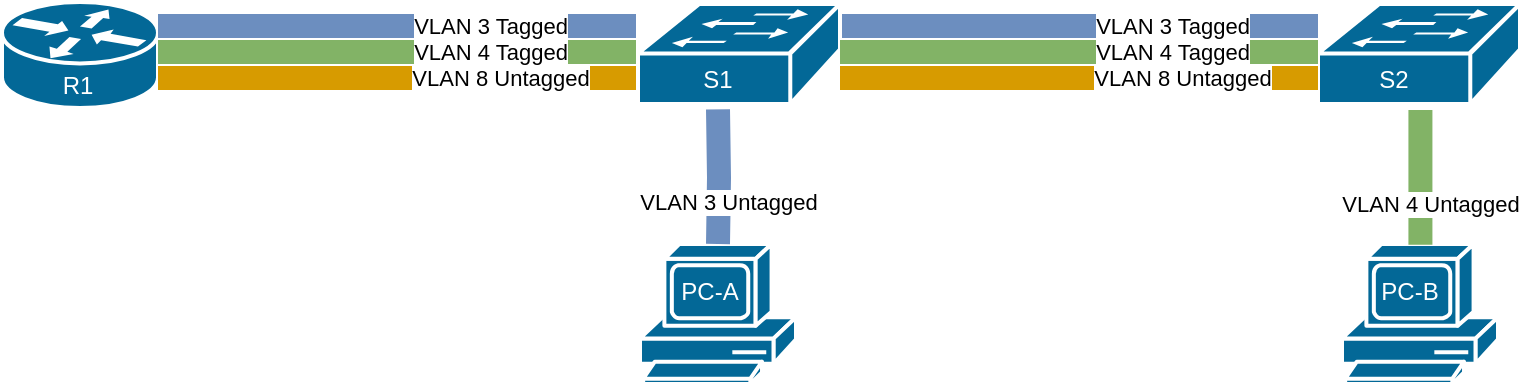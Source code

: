 <mxfile version="18.1.3" type="github"><diagram id="VAEQ5iPV4IrX1LmemCLu" name="Page-1"><mxGraphModel dx="886" dy="444" grid="1" gridSize="10" guides="1" tooltips="1" connect="1" arrows="1" fold="1" page="1" pageScale="1" pageWidth="2336" pageHeight="1654" math="0" shadow="0"><root><mxCell id="0"/><mxCell id="1" parent="0"/><mxCell id="MxDiX4XQXFXdZ7tfzEuJ-7" value="" style="edgeStyle=orthogonalEdgeStyle;rounded=0;orthogonalLoop=1;jettySize=auto;html=1;entryX=0;entryY=0.5;entryDx=0;entryDy=0;entryPerimeter=0;endArrow=none;endFill=0;strokeWidth=12;fillColor=#dae8fc;strokeColor=#6c8ebf;" edge="1" parent="1"><mxGeometry relative="1" as="geometry"><mxPoint x="821" y="221" as="sourcePoint"/><mxPoint x="1060" y="221" as="targetPoint"/></mxGeometry></mxCell><mxCell id="MxDiX4XQXFXdZ7tfzEuJ-9" value="VLAN 3 Tagged" style="edgeLabel;html=1;align=center;verticalAlign=middle;resizable=0;points=[];" vertex="1" connectable="0" parent="MxDiX4XQXFXdZ7tfzEuJ-7"><mxGeometry x="0.387" relative="1" as="geometry"><mxPoint as="offset"/></mxGeometry></mxCell><mxCell id="MxDiX4XQXFXdZ7tfzEuJ-4" value="" style="shape=mxgraph.cisco.switches.workgroup_switch;sketch=0;html=1;pointerEvents=1;dashed=0;fillColor=#036897;strokeColor=#ffffff;strokeWidth=2;verticalLabelPosition=bottom;verticalAlign=top;align=center;outlineConnect=0;" vertex="1" parent="1"><mxGeometry x="720" y="210" width="101" height="50" as="geometry"/></mxCell><mxCell id="MxDiX4XQXFXdZ7tfzEuJ-5" value="" style="shape=mxgraph.cisco.switches.workgroup_switch;sketch=0;html=1;pointerEvents=1;dashed=0;fillColor=#036897;strokeColor=#ffffff;strokeWidth=2;verticalLabelPosition=bottom;verticalAlign=top;align=center;outlineConnect=0;" vertex="1" parent="1"><mxGeometry x="1060" y="210" width="101" height="50" as="geometry"/></mxCell><mxCell id="MxDiX4XQXFXdZ7tfzEuJ-8" value="" style="edgeStyle=orthogonalEdgeStyle;rounded=0;orthogonalLoop=1;jettySize=auto;html=1;entryX=0;entryY=0.5;entryDx=0;entryDy=0;entryPerimeter=0;endArrow=none;endFill=0;strokeWidth=12;fillColor=#d5e8d4;strokeColor=#82b366;" edge="1" parent="1"><mxGeometry relative="1" as="geometry"><mxPoint x="821" y="234" as="sourcePoint"/><mxPoint x="1060" y="234" as="targetPoint"/></mxGeometry></mxCell><mxCell id="MxDiX4XQXFXdZ7tfzEuJ-11" value="VLAN 4 Tagged" style="edgeLabel;html=1;align=center;verticalAlign=middle;resizable=0;points=[];" vertex="1" connectable="0" parent="MxDiX4XQXFXdZ7tfzEuJ-8"><mxGeometry x="0.839" y="3" relative="1" as="geometry"><mxPoint x="-54" y="3" as="offset"/></mxGeometry></mxCell><mxCell id="MxDiX4XQXFXdZ7tfzEuJ-13" value="" style="edgeStyle=orthogonalEdgeStyle;rounded=0;orthogonalLoop=1;jettySize=auto;html=1;entryX=0;entryY=0.5;entryDx=0;entryDy=0;entryPerimeter=0;endArrow=none;endFill=0;strokeWidth=12;fillColor=#ffe6cc;strokeColor=#d79b00;" edge="1" parent="1"><mxGeometry relative="1" as="geometry"><mxPoint x="821" y="247" as="sourcePoint"/><mxPoint x="1060" y="247" as="targetPoint"/></mxGeometry></mxCell><mxCell id="MxDiX4XQXFXdZ7tfzEuJ-14" value="VLAN 8 Untagged" style="edgeLabel;html=1;align=center;verticalAlign=middle;resizable=0;points=[];" vertex="1" connectable="0" parent="MxDiX4XQXFXdZ7tfzEuJ-13"><mxGeometry x="0.387" relative="1" as="geometry"><mxPoint x="5" as="offset"/></mxGeometry></mxCell><mxCell id="MxDiX4XQXFXdZ7tfzEuJ-15" value="&lt;font color=&quot;#ffffff&quot;&gt;S1&lt;/font&gt;" style="text;html=1;strokeColor=none;fillColor=none;align=center;verticalAlign=middle;whiteSpace=wrap;rounded=0;" vertex="1" parent="1"><mxGeometry x="730" y="233" width="60" height="30" as="geometry"/></mxCell><mxCell id="MxDiX4XQXFXdZ7tfzEuJ-16" value="&lt;font color=&quot;#ffffff&quot;&gt;S2&lt;br&gt;&lt;/font&gt;" style="text;html=1;strokeColor=none;fillColor=none;align=center;verticalAlign=middle;whiteSpace=wrap;rounded=0;" vertex="1" parent="1"><mxGeometry x="1067.5" y="233" width="60" height="30" as="geometry"/></mxCell><mxCell id="MxDiX4XQXFXdZ7tfzEuJ-17" value="" style="shape=mxgraph.cisco.computers_and_peripherals.pc;sketch=0;html=1;pointerEvents=1;dashed=0;fillColor=#036897;strokeColor=#ffffff;strokeWidth=2;verticalLabelPosition=bottom;verticalAlign=top;align=center;outlineConnect=0;labelBackgroundColor=none;fontColor=#FFFFFF;" vertex="1" parent="1"><mxGeometry x="721" y="330" width="78" height="70" as="geometry"/></mxCell><mxCell id="MxDiX4XQXFXdZ7tfzEuJ-18" value="" style="shape=mxgraph.cisco.computers_and_peripherals.pc;sketch=0;html=1;pointerEvents=1;dashed=0;fillColor=#036897;strokeColor=#ffffff;strokeWidth=2;verticalLabelPosition=bottom;verticalAlign=top;align=center;outlineConnect=0;labelBackgroundColor=none;fontColor=#FFFFFF;" vertex="1" parent="1"><mxGeometry x="1072" y="330" width="78" height="70" as="geometry"/></mxCell><mxCell id="MxDiX4XQXFXdZ7tfzEuJ-19" value="" style="edgeStyle=orthogonalEdgeStyle;rounded=0;orthogonalLoop=1;jettySize=auto;html=1;entryX=0.5;entryY=0;entryDx=0;entryDy=0;entryPerimeter=0;endArrow=none;endFill=0;strokeWidth=12;fillColor=#dae8fc;strokeColor=#6c8ebf;" edge="1" parent="1" target="MxDiX4XQXFXdZ7tfzEuJ-17"><mxGeometry relative="1" as="geometry"><mxPoint x="760" y="262.67" as="sourcePoint"/><mxPoint x="999" y="262.67" as="targetPoint"/></mxGeometry></mxCell><mxCell id="MxDiX4XQXFXdZ7tfzEuJ-20" value="VLAN 3 Untagged" style="edgeLabel;html=1;align=center;verticalAlign=middle;resizable=0;points=[];" vertex="1" connectable="0" parent="MxDiX4XQXFXdZ7tfzEuJ-19"><mxGeometry x="0.387" relative="1" as="geometry"><mxPoint x="5" as="offset"/></mxGeometry></mxCell><mxCell id="MxDiX4XQXFXdZ7tfzEuJ-22" value="" style="shape=mxgraph.cisco.routers.router;sketch=0;html=1;pointerEvents=1;dashed=0;fillColor=#036897;strokeColor=#ffffff;strokeWidth=2;verticalLabelPosition=bottom;verticalAlign=top;align=center;outlineConnect=0;labelBackgroundColor=none;fontColor=#FFFFFF;" vertex="1" parent="1"><mxGeometry x="402" y="209" width="78" height="53" as="geometry"/></mxCell><mxCell id="MxDiX4XQXFXdZ7tfzEuJ-25" value="" style="edgeStyle=orthogonalEdgeStyle;rounded=0;orthogonalLoop=1;jettySize=auto;html=1;entryX=0;entryY=0.5;entryDx=0;entryDy=0;entryPerimeter=0;endArrow=none;endFill=0;strokeWidth=12;fillColor=#dae8fc;strokeColor=#6c8ebf;" edge="1" parent="1"><mxGeometry relative="1" as="geometry"><mxPoint x="480" y="221" as="sourcePoint"/><mxPoint x="719" y="221" as="targetPoint"/></mxGeometry></mxCell><mxCell id="MxDiX4XQXFXdZ7tfzEuJ-26" value="VLAN 3 Tagged" style="edgeLabel;html=1;align=center;verticalAlign=middle;resizable=0;points=[];" vertex="1" connectable="0" parent="MxDiX4XQXFXdZ7tfzEuJ-25"><mxGeometry x="0.387" relative="1" as="geometry"><mxPoint as="offset"/></mxGeometry></mxCell><mxCell id="MxDiX4XQXFXdZ7tfzEuJ-27" value="" style="edgeStyle=orthogonalEdgeStyle;rounded=0;orthogonalLoop=1;jettySize=auto;html=1;entryX=0;entryY=0.5;entryDx=0;entryDy=0;entryPerimeter=0;endArrow=none;endFill=0;strokeWidth=12;fillColor=#d5e8d4;strokeColor=#82b366;" edge="1" parent="1"><mxGeometry relative="1" as="geometry"><mxPoint x="480" y="234" as="sourcePoint"/><mxPoint x="719" y="234" as="targetPoint"/></mxGeometry></mxCell><mxCell id="MxDiX4XQXFXdZ7tfzEuJ-28" value="VLAN 4 Tagged" style="edgeLabel;html=1;align=center;verticalAlign=middle;resizable=0;points=[];" vertex="1" connectable="0" parent="MxDiX4XQXFXdZ7tfzEuJ-27"><mxGeometry x="0.839" y="3" relative="1" as="geometry"><mxPoint x="-54" y="3" as="offset"/></mxGeometry></mxCell><mxCell id="MxDiX4XQXFXdZ7tfzEuJ-29" value="" style="edgeStyle=orthogonalEdgeStyle;rounded=0;orthogonalLoop=1;jettySize=auto;html=1;entryX=0;entryY=0.5;entryDx=0;entryDy=0;entryPerimeter=0;endArrow=none;endFill=0;strokeWidth=12;fillColor=#ffe6cc;strokeColor=#d79b00;" edge="1" parent="1"><mxGeometry relative="1" as="geometry"><mxPoint x="480" y="247" as="sourcePoint"/><mxPoint x="719" y="247" as="targetPoint"/></mxGeometry></mxCell><mxCell id="MxDiX4XQXFXdZ7tfzEuJ-30" value="VLAN 8 Untagged" style="edgeLabel;html=1;align=center;verticalAlign=middle;resizable=0;points=[];" vertex="1" connectable="0" parent="MxDiX4XQXFXdZ7tfzEuJ-29"><mxGeometry x="0.387" relative="1" as="geometry"><mxPoint x="5" as="offset"/></mxGeometry></mxCell><mxCell id="MxDiX4XQXFXdZ7tfzEuJ-31" value="R1" style="text;html=1;strokeColor=none;fillColor=none;align=center;verticalAlign=middle;whiteSpace=wrap;rounded=0;labelBackgroundColor=none;fontColor=#FFFFFF;" vertex="1" parent="1"><mxGeometry x="410" y="236" width="60" height="30" as="geometry"/></mxCell><mxCell id="MxDiX4XQXFXdZ7tfzEuJ-32" value="PC-A" style="text;html=1;strokeColor=none;fillColor=none;align=center;verticalAlign=middle;whiteSpace=wrap;rounded=0;labelBackgroundColor=none;fontColor=#FFFFFF;" vertex="1" parent="1"><mxGeometry x="726" y="339" width="60" height="30" as="geometry"/></mxCell><mxCell id="MxDiX4XQXFXdZ7tfzEuJ-33" value="PC-B" style="text;html=1;strokeColor=none;fillColor=none;align=center;verticalAlign=middle;whiteSpace=wrap;rounded=0;labelBackgroundColor=none;fontColor=#FFFFFF;" vertex="1" parent="1"><mxGeometry x="1076" y="339" width="60" height="30" as="geometry"/></mxCell><mxCell id="MxDiX4XQXFXdZ7tfzEuJ-34" value="" style="edgeStyle=orthogonalEdgeStyle;rounded=0;orthogonalLoop=1;jettySize=auto;html=1;entryX=0.5;entryY=0;entryDx=0;entryDy=0;entryPerimeter=0;endArrow=none;endFill=0;strokeWidth=12;fillColor=#d5e8d4;strokeColor=#82b366;" edge="1" parent="1"><mxGeometry relative="1" as="geometry"><mxPoint x="1111.21" y="263.0" as="sourcePoint"/><mxPoint x="1111.21" y="330.33" as="targetPoint"/></mxGeometry></mxCell><mxCell id="MxDiX4XQXFXdZ7tfzEuJ-35" value="VLAN 4 Untagged" style="edgeLabel;html=1;align=center;verticalAlign=middle;resizable=0;points=[];" vertex="1" connectable="0" parent="MxDiX4XQXFXdZ7tfzEuJ-34"><mxGeometry x="0.387" relative="1" as="geometry"><mxPoint x="5" as="offset"/></mxGeometry></mxCell></root></mxGraphModel></diagram></mxfile>